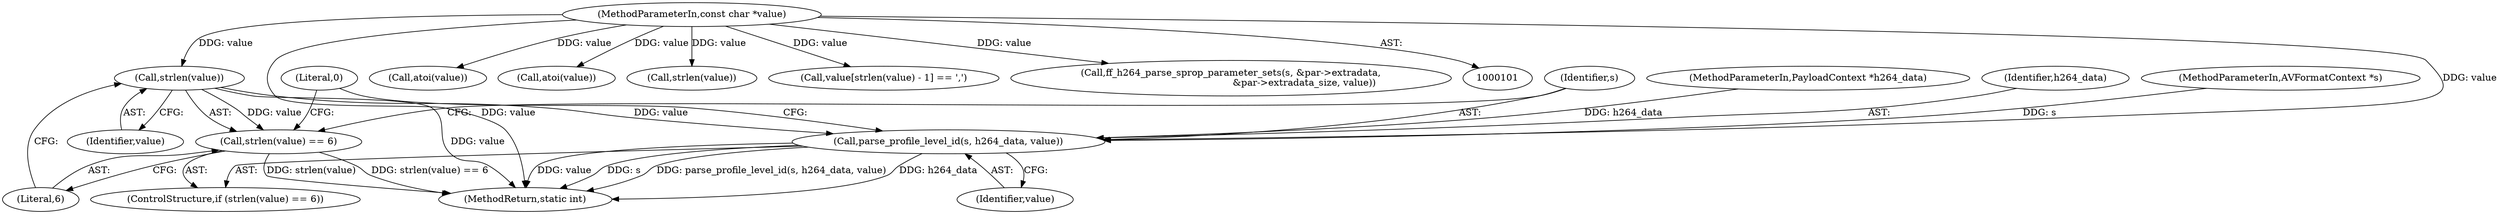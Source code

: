 digraph "0_FFmpeg_c42a1388a6d1bfd8001bf6a4241d8ca27e49326d@API" {
"1000151" [label="(Call,strlen(value))"];
"1000106" [label="(MethodParameterIn,const char *value)"];
"1000150" [label="(Call,strlen(value) == 6)"];
"1000154" [label="(Call,parse_profile_level_id(s, h264_data, value))"];
"1000104" [label="(MethodParameterIn,PayloadContext *h264_data)"];
"1000219" [label="(MethodReturn,static int)"];
"1000124" [label="(Call,atoi(value))"];
"1000218" [label="(Literal,0)"];
"1000156" [label="(Identifier,h264_data)"];
"1000154" [label="(Call,parse_profile_level_id(s, h264_data, value))"];
"1000130" [label="(Call,atoi(value))"];
"1000150" [label="(Call,strlen(value) == 6)"];
"1000171" [label="(Call,strlen(value))"];
"1000149" [label="(ControlStructure,if (strlen(value) == 6))"];
"1000157" [label="(Identifier,value)"];
"1000155" [label="(Identifier,s)"];
"1000167" [label="(Call,value[strlen(value) - 1] == ',')"];
"1000102" [label="(MethodParameterIn,AVFormatContext *s)"];
"1000151" [label="(Call,strlen(value))"];
"1000194" [label="(Call,ff_h264_parse_sprop_parameter_sets(s, &par->extradata,\n                                                 &par->extradata_size, value))"];
"1000152" [label="(Identifier,value)"];
"1000106" [label="(MethodParameterIn,const char *value)"];
"1000153" [label="(Literal,6)"];
"1000151" -> "1000150"  [label="AST: "];
"1000151" -> "1000152"  [label="CFG: "];
"1000152" -> "1000151"  [label="AST: "];
"1000153" -> "1000151"  [label="CFG: "];
"1000151" -> "1000219"  [label="DDG: value"];
"1000151" -> "1000150"  [label="DDG: value"];
"1000106" -> "1000151"  [label="DDG: value"];
"1000151" -> "1000154"  [label="DDG: value"];
"1000106" -> "1000101"  [label="AST: "];
"1000106" -> "1000219"  [label="DDG: value"];
"1000106" -> "1000124"  [label="DDG: value"];
"1000106" -> "1000130"  [label="DDG: value"];
"1000106" -> "1000154"  [label="DDG: value"];
"1000106" -> "1000167"  [label="DDG: value"];
"1000106" -> "1000171"  [label="DDG: value"];
"1000106" -> "1000194"  [label="DDG: value"];
"1000150" -> "1000149"  [label="AST: "];
"1000150" -> "1000153"  [label="CFG: "];
"1000153" -> "1000150"  [label="AST: "];
"1000155" -> "1000150"  [label="CFG: "];
"1000218" -> "1000150"  [label="CFG: "];
"1000150" -> "1000219"  [label="DDG: strlen(value)"];
"1000150" -> "1000219"  [label="DDG: strlen(value) == 6"];
"1000154" -> "1000149"  [label="AST: "];
"1000154" -> "1000157"  [label="CFG: "];
"1000155" -> "1000154"  [label="AST: "];
"1000156" -> "1000154"  [label="AST: "];
"1000157" -> "1000154"  [label="AST: "];
"1000218" -> "1000154"  [label="CFG: "];
"1000154" -> "1000219"  [label="DDG: value"];
"1000154" -> "1000219"  [label="DDG: s"];
"1000154" -> "1000219"  [label="DDG: parse_profile_level_id(s, h264_data, value)"];
"1000154" -> "1000219"  [label="DDG: h264_data"];
"1000102" -> "1000154"  [label="DDG: s"];
"1000104" -> "1000154"  [label="DDG: h264_data"];
}
